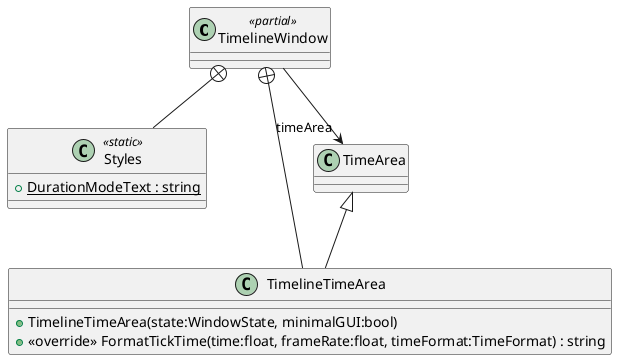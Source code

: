 @startuml
class TimelineWindow <<partial>> {
}
class Styles <<static>> {
    + {static} DurationModeText : string
}
class TimelineTimeArea {
    + TimelineTimeArea(state:WindowState, minimalGUI:bool)
    + <<override>> FormatTickTime(time:float, frameRate:float, timeFormat:TimeFormat) : string
}
TimelineWindow --> "timeArea" TimeArea
TimelineWindow +-- Styles
TimelineWindow +-- TimelineTimeArea
TimeArea <|-- TimelineTimeArea
@enduml
